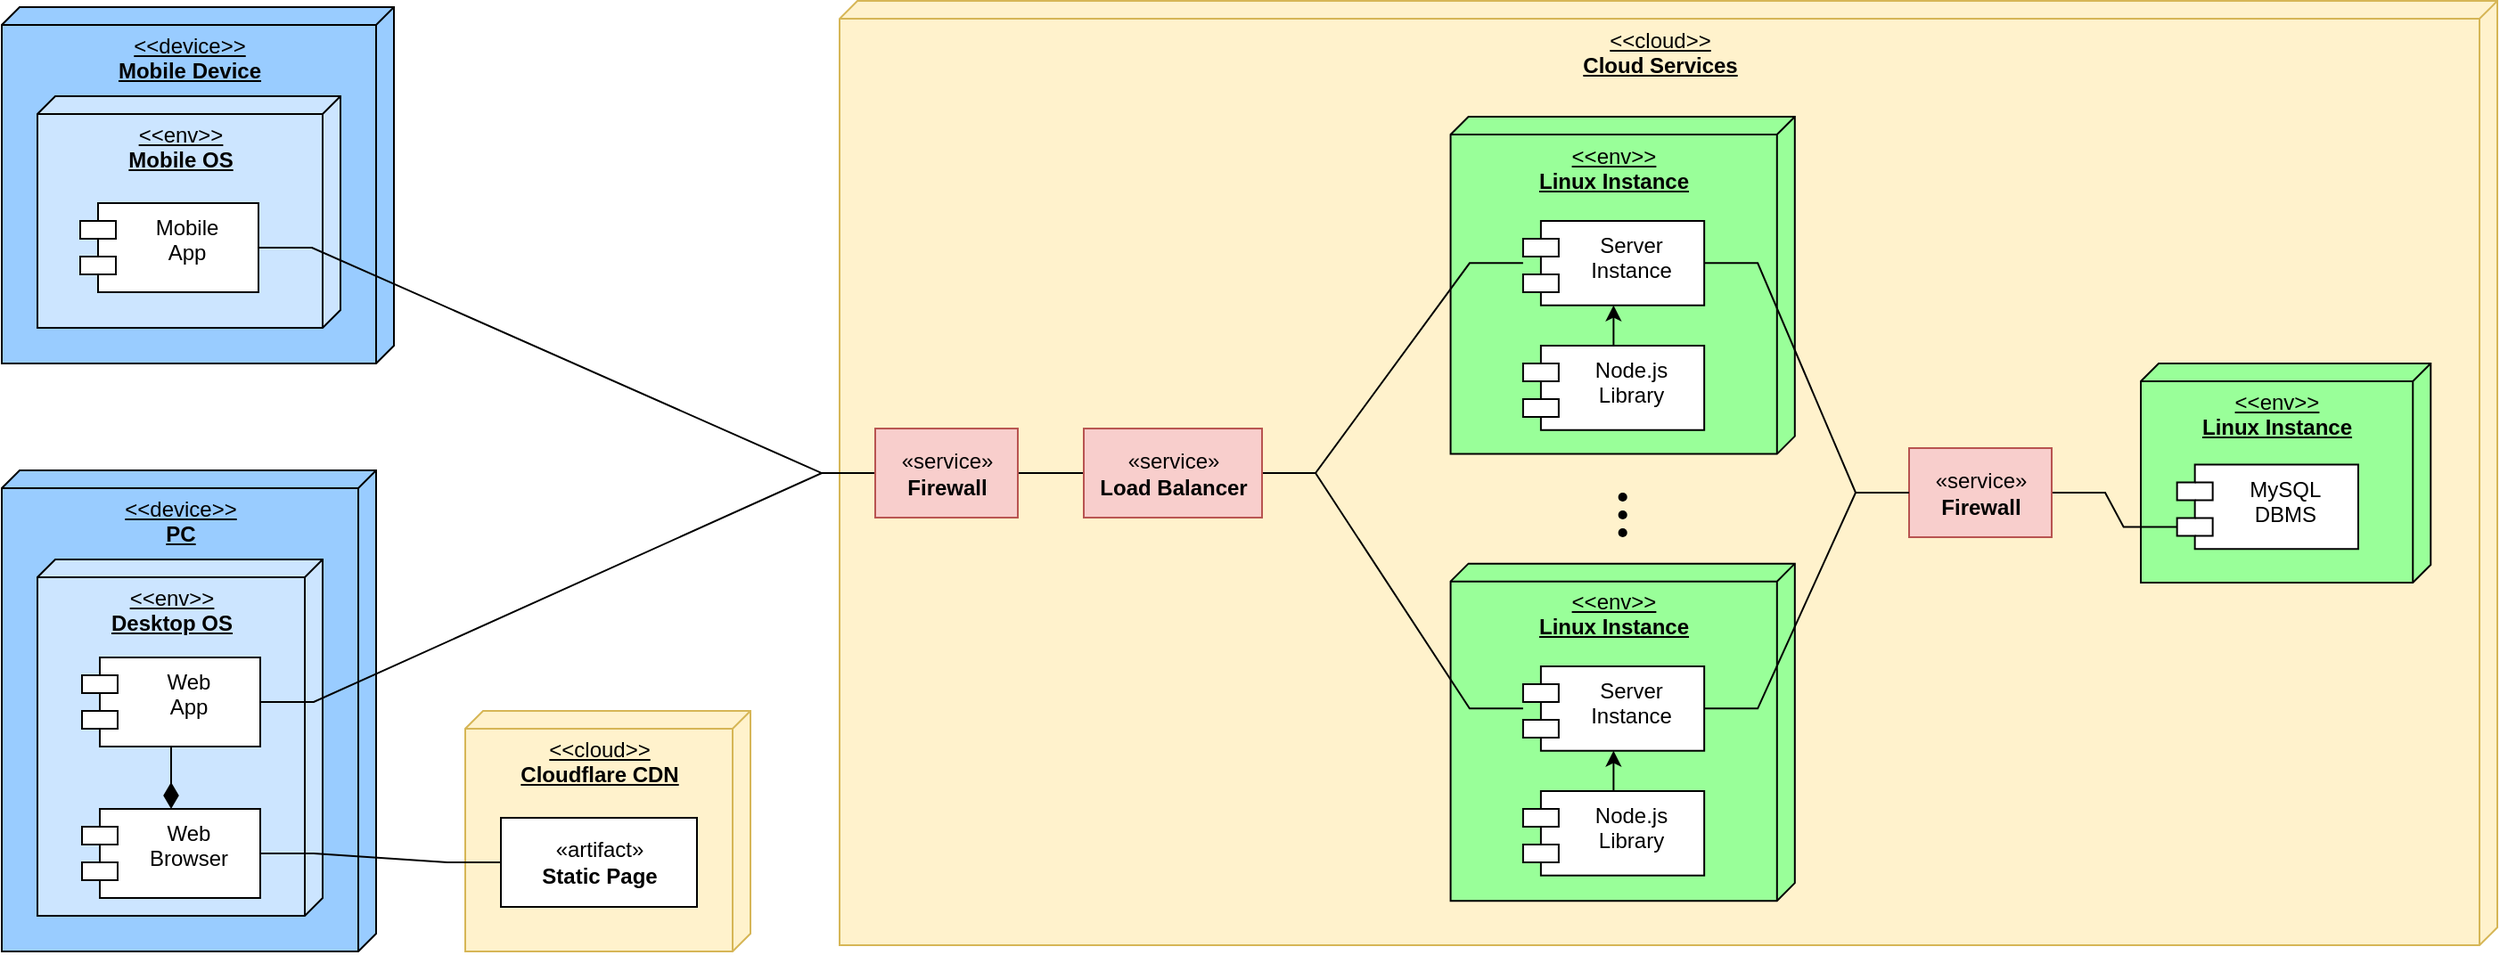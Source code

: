 <mxfile version="13.9.9" type="device"><diagram id="ZVbQevQkXWiNKd0RbURG" name="Pagina-1"><mxGraphModel dx="1088" dy="920" grid="1" gridSize="10" guides="1" tooltips="1" connect="1" arrows="1" fold="1" page="1" pageScale="1" pageWidth="827" pageHeight="1169" math="0" shadow="0"><root><mxCell id="0"/><mxCell id="1" parent="0"/><mxCell id="dF0qhykbKcPgLzociGJ0-2" value="&amp;lt;&amp;lt;cloud&amp;gt;&amp;gt;&lt;br&gt;&lt;b&gt;Cloud Services&lt;/b&gt;" style="verticalAlign=top;align=center;spacingTop=8;spacingLeft=2;spacingRight=12;shape=cube;size=10;direction=south;fontStyle=4;html=1;fillColor=#fff2cc;strokeColor=#d6b656;" parent="1" vertex="1"><mxGeometry x="590" y="156.52" width="930" height="530" as="geometry"/></mxCell><mxCell id="dF0qhykbKcPgLzociGJ0-5" value="&amp;lt;&amp;lt;device&amp;gt;&amp;gt;&lt;br&gt;&lt;b&gt;PC&lt;/b&gt;" style="verticalAlign=top;align=center;spacingTop=8;spacingLeft=2;spacingRight=12;shape=cube;size=10;direction=south;fontStyle=4;html=1;fillColor=#99CCFF;" parent="1" vertex="1"><mxGeometry x="120" y="420" width="210" height="270" as="geometry"/></mxCell><mxCell id="dF0qhykbKcPgLzociGJ0-6" value="&amp;lt;&amp;lt;env&amp;gt;&amp;gt;&lt;br&gt;&lt;b&gt;Desktop OS&lt;/b&gt;" style="verticalAlign=top;align=center;spacingTop=8;spacingLeft=2;spacingRight=12;shape=cube;size=10;direction=south;fontStyle=4;html=1;fillColor=#CCE5FF;" parent="1" vertex="1"><mxGeometry x="140" y="470" width="160" height="200" as="geometry"/></mxCell><mxCell id="dF0qhykbKcPgLzociGJ0-1" value="&amp;lt;&amp;lt;device&amp;gt;&amp;gt;&lt;br&gt;&lt;b&gt;Mobile Device&lt;/b&gt;" style="verticalAlign=top;align=center;spacingTop=8;spacingLeft=2;spacingRight=12;shape=cube;size=10;direction=south;fontStyle=4;html=1;fillColor=#99CCFF;" parent="1" vertex="1"><mxGeometry x="120" y="160" width="220" height="200" as="geometry"/></mxCell><mxCell id="dF0qhykbKcPgLzociGJ0-3" value="&amp;lt;&amp;lt;env&amp;gt;&amp;gt;&lt;br&gt;&lt;b&gt;Mobile OS&lt;/b&gt;" style="verticalAlign=top;align=center;spacingTop=8;spacingLeft=2;spacingRight=12;shape=cube;size=10;direction=south;fontStyle=4;html=1;fillColor=#CCE5FF;" parent="1" vertex="1"><mxGeometry x="140" y="210" width="170" height="130" as="geometry"/></mxCell><mxCell id="dF0qhykbKcPgLzociGJ0-4" value="Mobile&#10;App" style="shape=module;align=left;spacingLeft=20;align=center;verticalAlign=top;fillColor=#FFFFFF;" parent="1" vertex="1"><mxGeometry x="164" y="270" width="100" height="50" as="geometry"/></mxCell><mxCell id="dF0qhykbKcPgLzociGJ0-7" value="Web&#10;App" style="shape=module;align=left;spacingLeft=20;align=center;verticalAlign=top;fillColor=#FFFFFF;" parent="1" vertex="1"><mxGeometry x="165" y="525" width="100" height="50" as="geometry"/></mxCell><mxCell id="dF0qhykbKcPgLzociGJ0-26" style="edgeStyle=orthogonalEdgeStyle;rounded=0;orthogonalLoop=1;jettySize=auto;html=1;endArrow=none;endFill=0;endSize=6;startArrow=diamondThin;startFill=1;startSize=12;" parent="1" source="dF0qhykbKcPgLzociGJ0-22" target="dF0qhykbKcPgLzociGJ0-7" edge="1"><mxGeometry relative="1" as="geometry"/></mxCell><mxCell id="dF0qhykbKcPgLzociGJ0-22" value="Web&#10;Browser" style="shape=module;align=left;spacingLeft=20;align=center;verticalAlign=top;fillColor=#FFFFFF;" parent="1" vertex="1"><mxGeometry x="165" y="610" width="100" height="50" as="geometry"/></mxCell><mxCell id="dF0qhykbKcPgLzociGJ0-52" value="" style="group" parent="1" vertex="1" connectable="0"><mxGeometry x="380" y="555" width="160" height="135" as="geometry"/></mxCell><mxCell id="dF0qhykbKcPgLzociGJ0-19" value="&amp;lt;&amp;lt;cloud&amp;gt;&amp;gt;&lt;br&gt;&lt;b&gt;Cloudflare CDN&lt;/b&gt;" style="verticalAlign=top;align=center;spacingTop=8;spacingLeft=2;spacingRight=12;shape=cube;size=10;direction=south;fontStyle=4;html=1;fillColor=#fff2cc;strokeColor=#d6b656;" parent="dF0qhykbKcPgLzociGJ0-52" vertex="1"><mxGeometry width="160" height="135" as="geometry"/></mxCell><mxCell id="dF0qhykbKcPgLzociGJ0-35" value="«artifact»&lt;br&gt;&lt;b&gt;Static Page&lt;/b&gt;" style="html=1;shadow=0;sketch=0;glass=0;" parent="dF0qhykbKcPgLzociGJ0-52" vertex="1"><mxGeometry x="20" y="60" width="110" height="50" as="geometry"/></mxCell><mxCell id="dF0qhykbKcPgLzociGJ0-27" style="edgeStyle=entityRelationEdgeStyle;rounded=0;orthogonalLoop=1;jettySize=auto;html=1;startArrow=none;startFill=0;startSize=12;endArrow=none;endFill=0;endSize=6;" parent="1" source="dF0qhykbKcPgLzociGJ0-22" target="dF0qhykbKcPgLzociGJ0-35" edge="1"><mxGeometry relative="1" as="geometry"><mxPoint x="480" y="680" as="targetPoint"/></mxGeometry></mxCell><mxCell id="dF0qhykbKcPgLzociGJ0-30" style="edgeStyle=entityRelationEdgeStyle;rounded=0;orthogonalLoop=1;jettySize=auto;html=1;startArrow=none;startFill=0;startSize=12;endArrow=none;endFill=0;endSize=6;entryX=0;entryY=0.5;entryDx=0;entryDy=0;" parent="1" source="dF0qhykbKcPgLzociGJ0-7" target="qLQLba5MhZ-jPnEYF8iy-2" edge="1"><mxGeometry relative="1" as="geometry"><mxPoint x="680" y="420.268" as="targetPoint"/></mxGeometry></mxCell><mxCell id="dF0qhykbKcPgLzociGJ0-31" style="edgeStyle=entityRelationEdgeStyle;rounded=0;orthogonalLoop=1;jettySize=auto;html=1;startArrow=none;startFill=0;startSize=12;endArrow=none;endFill=0;endSize=6;entryX=0;entryY=0.5;entryDx=0;entryDy=0;" parent="1" source="dF0qhykbKcPgLzociGJ0-4" target="qLQLba5MhZ-jPnEYF8iy-2" edge="1"><mxGeometry relative="1" as="geometry"><mxPoint x="680" y="420.268" as="targetPoint"/></mxGeometry></mxCell><mxCell id="dF0qhykbKcPgLzociGJ0-41" value="" style="group" parent="1" vertex="1" connectable="0"><mxGeometry x="932.787" y="221.518" width="193.115" height="189.286" as="geometry"/></mxCell><mxCell id="dF0qhykbKcPgLzociGJ0-9" value="&amp;lt;&amp;lt;env&amp;gt;&amp;gt;&lt;br&gt;&lt;b&gt;Linux Instance&lt;/b&gt;" style="verticalAlign=top;align=center;spacingTop=8;spacingLeft=2;spacingRight=12;shape=cube;size=10;direction=south;fontStyle=4;html=1;fillColor=#99FF99;" parent="dF0qhykbKcPgLzociGJ0-41" vertex="1"><mxGeometry width="193.115" height="189.286" as="geometry"/></mxCell><mxCell id="dF0qhykbKcPgLzociGJ0-10" value="Server&#10;Instance" style="shape=module;align=left;spacingLeft=20;align=center;verticalAlign=top;" parent="dF0qhykbKcPgLzociGJ0-41" vertex="1"><mxGeometry x="40.656" y="58.481" width="101.639" height="47.321" as="geometry"/></mxCell><mxCell id="dF0qhykbKcPgLzociGJ0-11" value="Node.js&#10;Library" style="shape=module;align=left;spacingLeft=20;align=center;verticalAlign=top;" parent="dF0qhykbKcPgLzociGJ0-41" vertex="1"><mxGeometry x="40.656" y="128.486" width="101.639" height="47.321" as="geometry"/></mxCell><mxCell id="dF0qhykbKcPgLzociGJ0-13" style="edgeStyle=orthogonalEdgeStyle;rounded=0;orthogonalLoop=1;jettySize=auto;html=1;" parent="dF0qhykbKcPgLzociGJ0-41" source="dF0qhykbKcPgLzociGJ0-11" target="dF0qhykbKcPgLzociGJ0-10" edge="1"><mxGeometry relative="1" as="geometry"/></mxCell><mxCell id="dF0qhykbKcPgLzociGJ0-47" style="edgeStyle=entityRelationEdgeStyle;rounded=0;orthogonalLoop=1;jettySize=auto;html=1;startArrow=none;startFill=0;startSize=12;endArrow=none;endFill=0;endSize=6;exitX=1;exitY=0.5;exitDx=0;exitDy=0;" parent="1" source="qLQLba5MhZ-jPnEYF8iy-3" target="dF0qhykbKcPgLzociGJ0-10" edge="1"><mxGeometry x="760" y="160" as="geometry"><mxPoint x="831.148" y="420.268" as="sourcePoint"/></mxGeometry></mxCell><mxCell id="dF0qhykbKcPgLzociGJ0-42" value="" style="group" parent="1" vertex="1" connectable="0"><mxGeometry x="932.787" y="472.321" width="193.115" height="189.286" as="geometry"/></mxCell><mxCell id="dF0qhykbKcPgLzociGJ0-43" value="&amp;lt;&amp;lt;env&amp;gt;&amp;gt;&lt;br&gt;&lt;b&gt;Linux Instance&lt;/b&gt;" style="verticalAlign=top;align=center;spacingTop=8;spacingLeft=2;spacingRight=12;shape=cube;size=10;direction=south;fontStyle=4;html=1;fillColor=#99FF99;" parent="dF0qhykbKcPgLzociGJ0-42" vertex="1"><mxGeometry width="193.115" height="189.286" as="geometry"/></mxCell><mxCell id="dF0qhykbKcPgLzociGJ0-44" value="Server&#10;Instance" style="shape=module;align=left;spacingLeft=20;align=center;verticalAlign=top;" parent="dF0qhykbKcPgLzociGJ0-42" vertex="1"><mxGeometry x="40.656" y="57.681" width="101.639" height="47.321" as="geometry"/></mxCell><mxCell id="dF0qhykbKcPgLzociGJ0-45" value="Node.js&#10;Library" style="shape=module;align=left;spacingLeft=20;align=center;verticalAlign=top;" parent="dF0qhykbKcPgLzociGJ0-42" vertex="1"><mxGeometry x="40.656" y="127.676" width="101.639" height="47.321" as="geometry"/></mxCell><mxCell id="dF0qhykbKcPgLzociGJ0-46" style="edgeStyle=orthogonalEdgeStyle;rounded=0;orthogonalLoop=1;jettySize=auto;html=1;" parent="dF0qhykbKcPgLzociGJ0-42" source="dF0qhykbKcPgLzociGJ0-45" target="dF0qhykbKcPgLzociGJ0-44" edge="1"><mxGeometry relative="1" as="geometry"/></mxCell><mxCell id="dF0qhykbKcPgLzociGJ0-48" style="edgeStyle=entityRelationEdgeStyle;rounded=0;orthogonalLoop=1;jettySize=auto;html=1;startArrow=none;startFill=0;startSize=12;endArrow=none;endFill=0;endSize=6;exitX=1;exitY=0.5;exitDx=0;exitDy=0;" parent="1" source="qLQLba5MhZ-jPnEYF8iy-3" target="dF0qhykbKcPgLzociGJ0-44" edge="1"><mxGeometry x="760" y="160" as="geometry"><mxPoint x="831.148" y="420.268" as="sourcePoint"/></mxGeometry></mxCell><mxCell id="dF0qhykbKcPgLzociGJ0-50" value="" style="group" parent="1" vertex="1" connectable="0"><mxGeometry x="1320.001" y="360" width="162.623" height="123.036" as="geometry"/></mxCell><mxCell id="dF0qhykbKcPgLzociGJ0-15" value="&amp;lt;&amp;lt;env&amp;gt;&amp;gt;&lt;br&gt;&lt;b&gt;Linux Instance&lt;/b&gt;" style="verticalAlign=top;align=center;spacingTop=8;spacingLeft=2;spacingRight=12;shape=cube;size=10;direction=south;fontStyle=4;html=1;fillColor=#99FF99;" parent="dF0qhykbKcPgLzociGJ0-50" vertex="1"><mxGeometry width="162.623" height="123.036" as="geometry"/></mxCell><mxCell id="dF0qhykbKcPgLzociGJ0-16" value="MySQL&#10;DBMS" style="shape=module;align=left;spacingLeft=20;align=center;verticalAlign=top;" parent="dF0qhykbKcPgLzociGJ0-50" vertex="1"><mxGeometry x="20.328" y="56.786" width="101.639" height="47.321" as="geometry"/></mxCell><mxCell id="dF0qhykbKcPgLzociGJ0-57" value="" style="group" parent="1" vertex="1" connectable="0"><mxGeometry x="1026.803" y="432.5" width="5.082" height="25" as="geometry"/></mxCell><mxCell id="dF0qhykbKcPgLzociGJ0-54" value="" style="ellipse;fillColor=#000000;strokeColor=none;" parent="dF0qhykbKcPgLzociGJ0-57" vertex="1"><mxGeometry width="5.082" height="5" as="geometry"/></mxCell><mxCell id="dF0qhykbKcPgLzociGJ0-55" value="" style="ellipse;fillColor=#000000;strokeColor=none;" parent="dF0qhykbKcPgLzociGJ0-57" vertex="1"><mxGeometry y="10" width="5.082" height="5" as="geometry"/></mxCell><mxCell id="dF0qhykbKcPgLzociGJ0-56" value="" style="ellipse;fillColor=#000000;strokeColor=none;" parent="dF0qhykbKcPgLzociGJ0-57" vertex="1"><mxGeometry y="20" width="5.082" height="5" as="geometry"/></mxCell><mxCell id="qLQLba5MhZ-jPnEYF8iy-5" style="edgeStyle=orthogonalEdgeStyle;rounded=0;orthogonalLoop=1;jettySize=auto;html=1;endArrow=none;endFill=0;" parent="1" source="qLQLba5MhZ-jPnEYF8iy-2" target="qLQLba5MhZ-jPnEYF8iy-3" edge="1"><mxGeometry relative="1" as="geometry"/></mxCell><mxCell id="qLQLba5MhZ-jPnEYF8iy-2" value="«service»&lt;br&gt;&lt;b&gt;Firewall&lt;/b&gt;" style="html=1;fillColor=#f8cecc;strokeColor=#b85450;" parent="1" vertex="1"><mxGeometry x="610" y="396.52" width="80" height="50" as="geometry"/></mxCell><mxCell id="qLQLba5MhZ-jPnEYF8iy-3" value="«service»&lt;br&gt;&lt;b&gt;Load Balancer&lt;/b&gt;" style="html=1;fillColor=#f8cecc;strokeColor=#b85450;" parent="1" vertex="1"><mxGeometry x="727" y="396.52" width="100" height="50" as="geometry"/></mxCell><mxCell id="qLQLba5MhZ-jPnEYF8iy-11" style="edgeStyle=entityRelationEdgeStyle;rounded=0;orthogonalLoop=1;jettySize=auto;html=1;entryX=0;entryY=0;entryDx=0;entryDy=35;entryPerimeter=0;endArrow=none;endFill=0;" parent="1" source="qLQLba5MhZ-jPnEYF8iy-4" target="dF0qhykbKcPgLzociGJ0-16" edge="1"><mxGeometry relative="1" as="geometry"/></mxCell><mxCell id="qLQLba5MhZ-jPnEYF8iy-4" value="«service»&lt;br&gt;&lt;b&gt;Firewall&lt;/b&gt;" style="html=1;fillColor=#f8cecc;strokeColor=#b85450;" parent="1" vertex="1"><mxGeometry x="1190" y="407.5" width="80" height="50" as="geometry"/></mxCell><mxCell id="qLQLba5MhZ-jPnEYF8iy-9" style="edgeStyle=entityRelationEdgeStyle;rounded=0;orthogonalLoop=1;jettySize=auto;html=1;entryX=0;entryY=0.5;entryDx=0;entryDy=0;endArrow=none;endFill=0;" parent="1" source="dF0qhykbKcPgLzociGJ0-10" target="qLQLba5MhZ-jPnEYF8iy-4" edge="1"><mxGeometry relative="1" as="geometry"/></mxCell><mxCell id="qLQLba5MhZ-jPnEYF8iy-10" style="edgeStyle=entityRelationEdgeStyle;rounded=0;orthogonalLoop=1;jettySize=auto;html=1;entryX=0;entryY=0.5;entryDx=0;entryDy=0;endArrow=none;endFill=0;" parent="1" source="dF0qhykbKcPgLzociGJ0-44" target="qLQLba5MhZ-jPnEYF8iy-4" edge="1"><mxGeometry relative="1" as="geometry"/></mxCell></root></mxGraphModel></diagram></mxfile>
